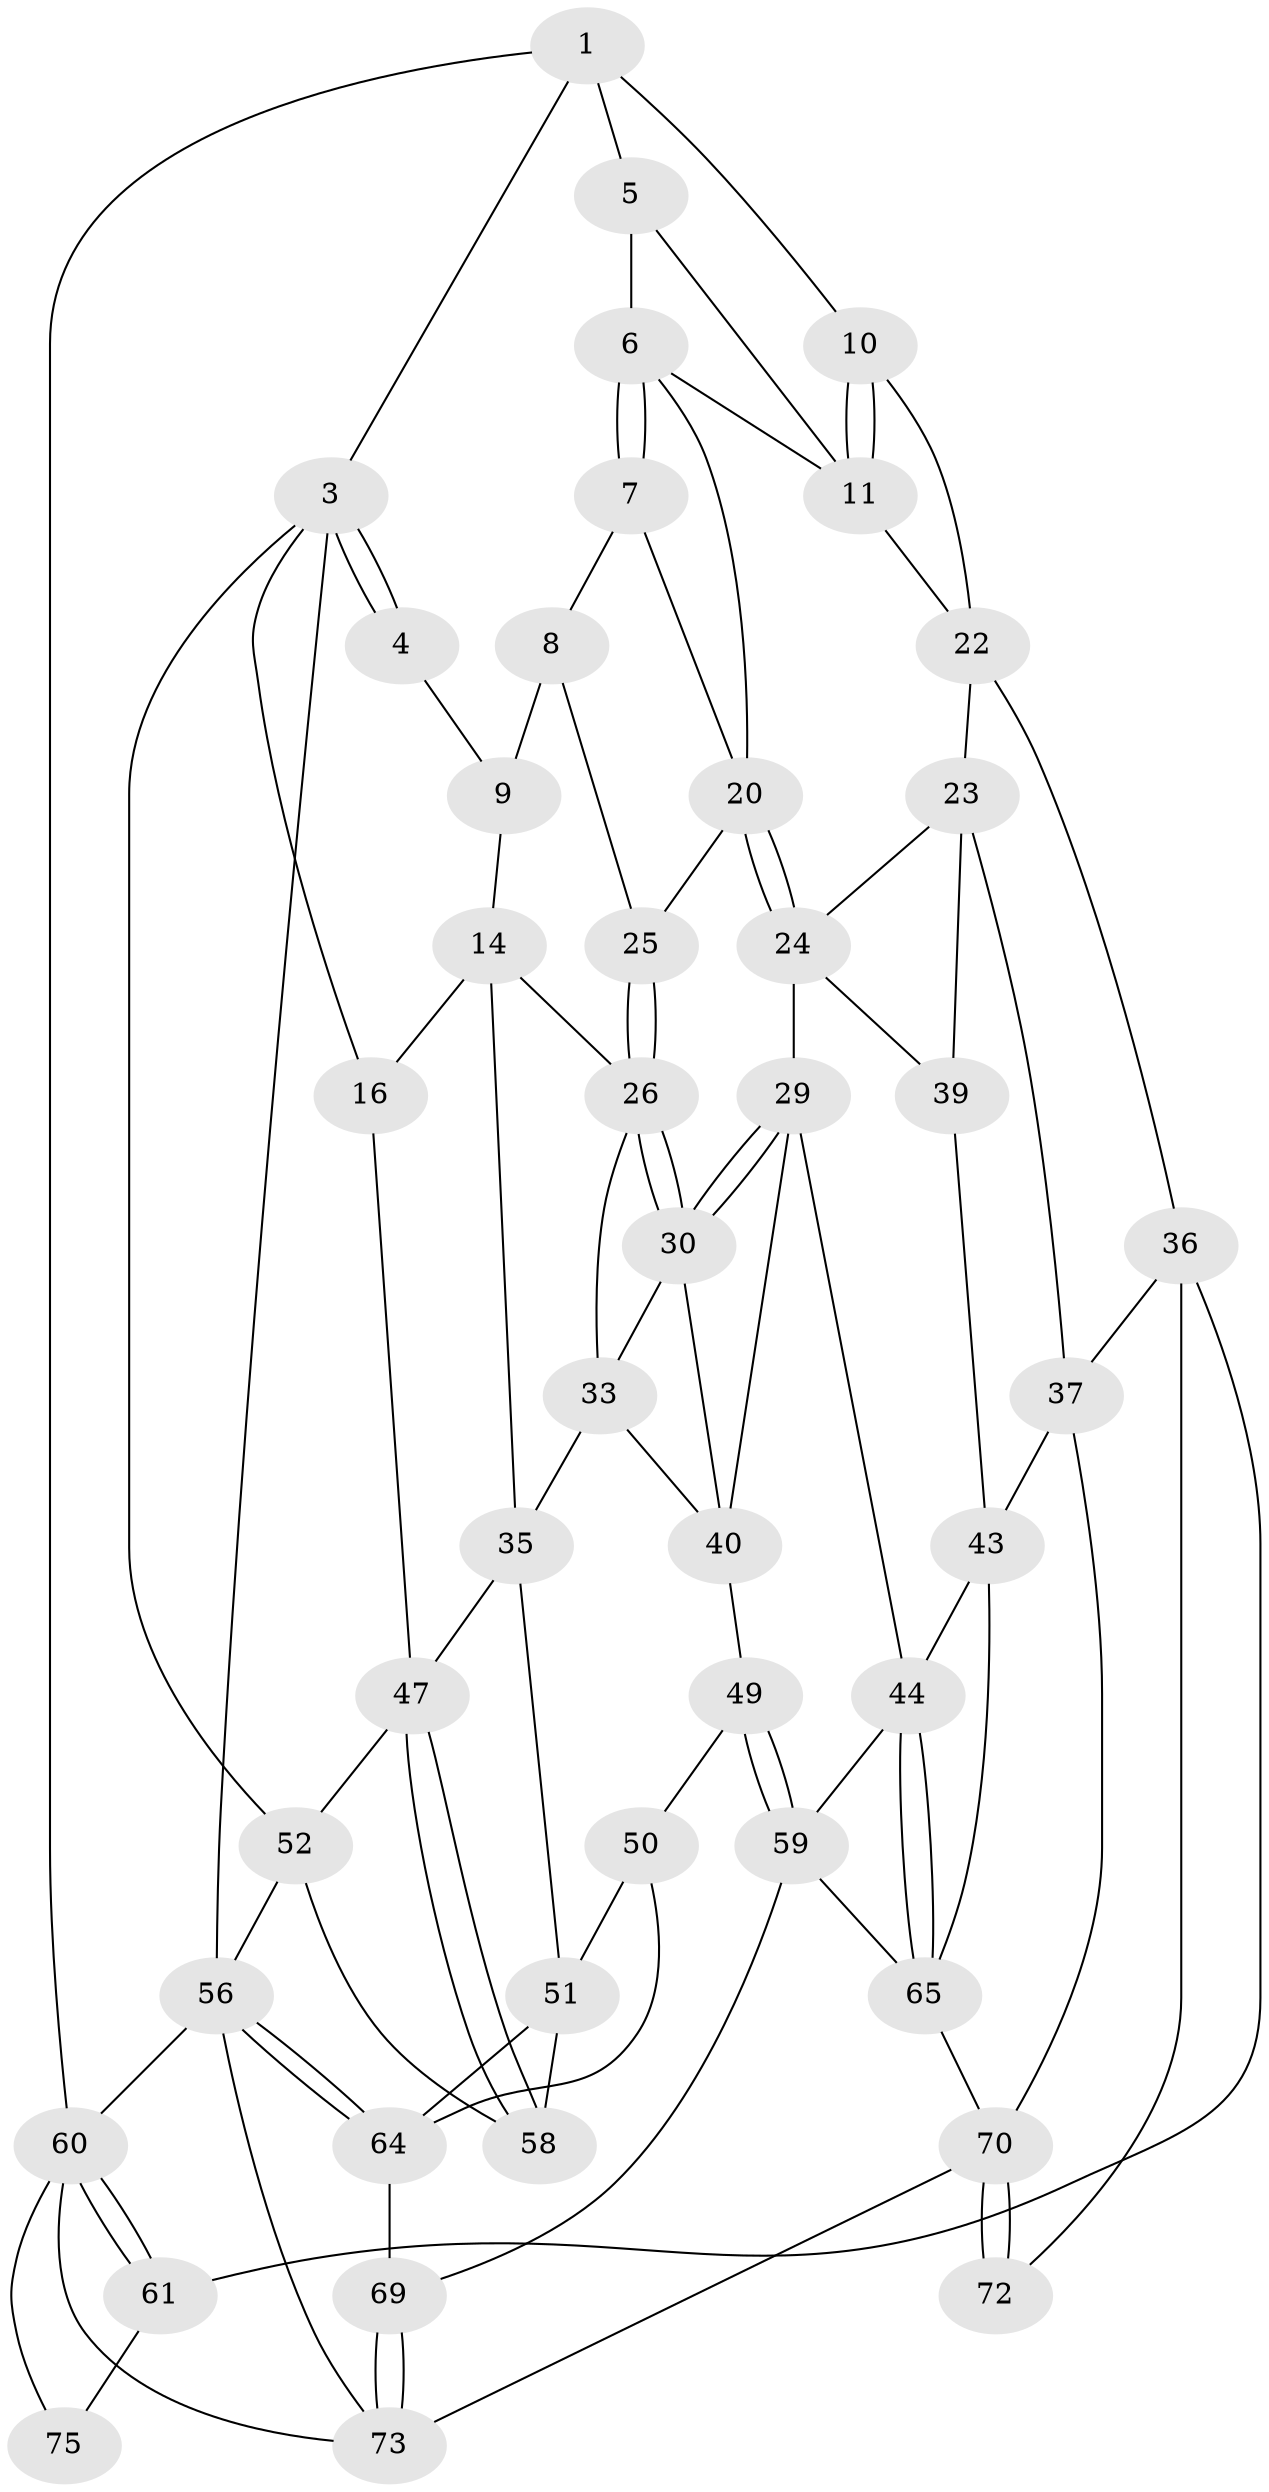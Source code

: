 // original degree distribution, {3: 0.039473684210526314, 5: 0.5394736842105263, 4: 0.21052631578947367, 6: 0.21052631578947367}
// Generated by graph-tools (version 1.1) at 2025/42/03/06/25 10:42:26]
// undirected, 45 vertices, 96 edges
graph export_dot {
graph [start="1"]
  node [color=gray90,style=filled];
  1 [pos="+0.7473302365101055+0",super="+2"];
  3 [pos="+0+0",super="+17"];
  4 [pos="+0.355789936186091+0"];
  5 [pos="+0.7220140789408749+0"];
  6 [pos="+0.6121392348965683+0.06537506899329845",super="+18"];
  7 [pos="+0.47643954340527234+0.09457795507395454"];
  8 [pos="+0.41573333557577574+0",super="+19"];
  9 [pos="+0.3666869776127554+0",super="+13"];
  10 [pos="+1+0"];
  11 [pos="+0.8344671390419364+0.19494412665008343",super="+12"];
  14 [pos="+0.16754778917274135+0.22826657433238456",super="+15"];
  16 [pos="+0+0.2572279424442083"];
  20 [pos="+0.653103383995025+0.16325174219501803",super="+21"];
  22 [pos="+0.8239762695189444+0.2119616432653165",super="+31"];
  23 [pos="+0.786016959801756+0.25864350364776983",super="+38"];
  24 [pos="+0.7574910388087724+0.26832987761890464",super="+28"];
  25 [pos="+0.4699236552294578+0.1862109458883749"];
  26 [pos="+0.47789674515865865+0.24190815347740993",super="+27"];
  29 [pos="+0.587992617009357+0.3650966522784252",super="+42"];
  30 [pos="+0.537274834661446+0.3260714177093459",super="+32"];
  33 [pos="+0.332324732299059+0.37536374588621385",super="+34"];
  35 [pos="+0.17052343123564184+0.4180264542602827",super="+46"];
  36 [pos="+1+0.5827324183600914",super="+62"];
  37 [pos="+1+0.5919001720118192",super="+54"];
  39 [pos="+0.7926791665969483+0.5053058132809275"];
  40 [pos="+0.384251647995148+0.5077829850096854",super="+41"];
  43 [pos="+0.7414080327889762+0.5188378286871097",super="+55"];
  44 [pos="+0.6154425512282217+0.5250068816828359",super="+45"];
  47 [pos="+0.10212323300173833+0.5772005384949039",super="+48"];
  49 [pos="+0.35634994418399735+0.6306516651608514"];
  50 [pos="+0.34490850016143293+0.6335545289702761"];
  51 [pos="+0.2007559246063336+0.629407057101319",super="+63"];
  52 [pos="+0.036188056588968585+0.5987621978529318",super="+53"];
  56 [pos="+0+0.9162359294972848",super="+57"];
  58 [pos="+0.07992988237209919+0.6286737071882222"];
  59 [pos="+0.3962116640567239+0.6630951097377646",super="+67"];
  60 [pos="+1+1",super="+76"];
  61 [pos="+1+1"];
  64 [pos="+0.11178535568675434+0.7538595298020294",super="+68"];
  65 [pos="+0.6333803386114034+0.5986325909296624",super="+66"];
  69 [pos="+0.20667579931828003+0.8127502082786473"];
  70 [pos="+0.8151746736017665+0.8278021805679171",super="+71"];
  72 [pos="+0.8650657099202332+0.866826647806457"];
  73 [pos="+0.39556929190070234+1",super="+74"];
  75 [pos="+0.8893750942192293+0.8893121491897187"];
  1 -- 5;
  1 -- 10;
  1 -- 3;
  1 -- 60;
  3 -- 4;
  3 -- 4;
  3 -- 16;
  3 -- 52;
  3 -- 56;
  4 -- 9;
  5 -- 6;
  5 -- 11;
  6 -- 7;
  6 -- 7;
  6 -- 11;
  6 -- 20;
  7 -- 8;
  7 -- 20;
  8 -- 9 [weight=2];
  8 -- 25;
  9 -- 14;
  10 -- 11;
  10 -- 11;
  10 -- 22;
  11 -- 22;
  14 -- 16;
  14 -- 35;
  14 -- 26;
  16 -- 47;
  20 -- 24;
  20 -- 24;
  20 -- 25;
  22 -- 23;
  22 -- 36;
  23 -- 24;
  23 -- 39;
  23 -- 37;
  24 -- 29;
  24 -- 39;
  25 -- 26;
  25 -- 26;
  26 -- 30;
  26 -- 30;
  26 -- 33;
  29 -- 30;
  29 -- 30;
  29 -- 40;
  29 -- 44;
  30 -- 40;
  30 -- 33;
  33 -- 40;
  33 -- 35;
  35 -- 51;
  35 -- 47;
  36 -- 37;
  36 -- 72;
  36 -- 61;
  37 -- 43;
  37 -- 70;
  39 -- 43;
  40 -- 49;
  43 -- 44;
  43 -- 65;
  44 -- 65;
  44 -- 65;
  44 -- 59;
  47 -- 58;
  47 -- 58;
  47 -- 52;
  49 -- 50;
  49 -- 59;
  49 -- 59;
  50 -- 51;
  50 -- 64;
  51 -- 64;
  51 -- 58;
  52 -- 58;
  52 -- 56;
  56 -- 64;
  56 -- 64;
  56 -- 73;
  56 -- 60;
  59 -- 69;
  59 -- 65;
  60 -- 61;
  60 -- 61;
  60 -- 75;
  60 -- 73;
  61 -- 75;
  64 -- 69;
  65 -- 70;
  69 -- 73;
  69 -- 73;
  70 -- 72;
  70 -- 72;
  70 -- 73;
}

